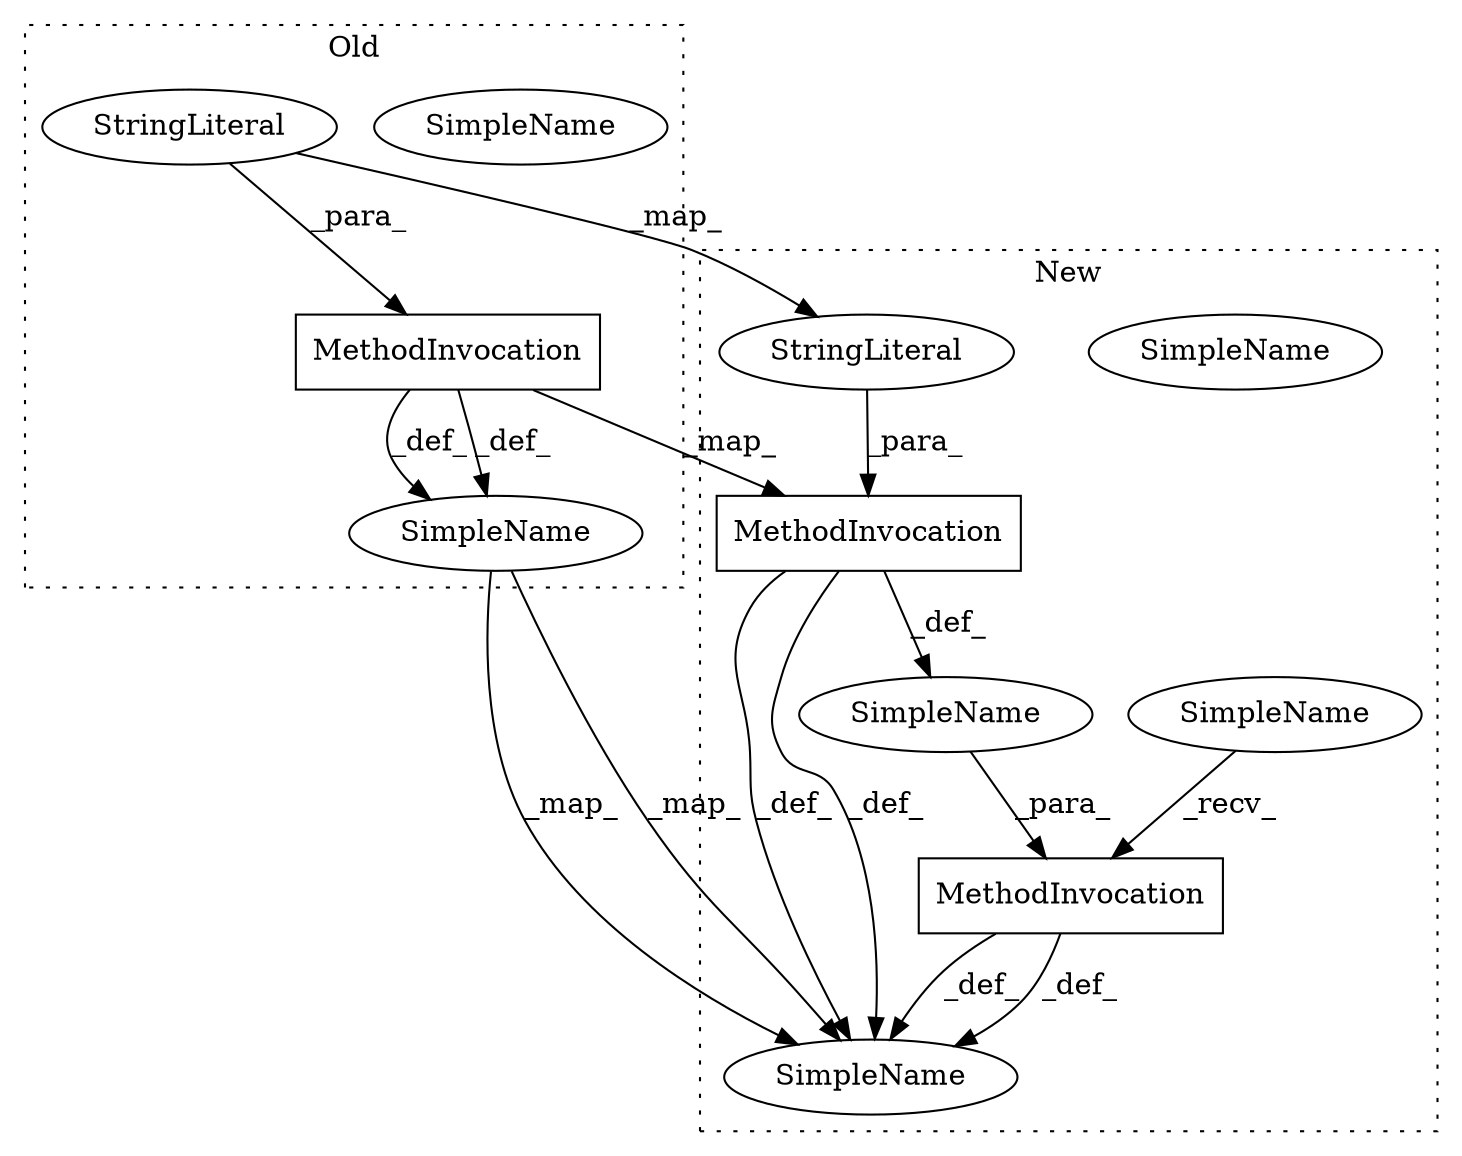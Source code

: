 digraph G {
subgraph cluster0 {
1 [label="MethodInvocation" a="32" s="566,640" l="4,1" shape="box"];
8 [label="SimpleName" a="42" s="550" l="7" shape="ellipse"];
9 [label="SimpleName" a="42" s="550" l="7" shape="ellipse"];
10 [label="StringLiteral" a="45" s="634" l="6" shape="ellipse"];
label = "Old";
style="dotted";
}
subgraph cluster1 {
2 [label="MethodInvocation" a="32" s="646,727" l="4,1" shape="box"];
3 [label="MethodInvocation" a="32" s="634,728" l="4,1" shape="box"];
4 [label="SimpleName" a="42" s="620" l="7" shape="ellipse"];
5 [label="SimpleName" a="42" s="620" l="7" shape="ellipse"];
6 [label="SimpleName" a="42" s="" l="" shape="ellipse"];
7 [label="SimpleName" a="42" s="628" l="5" shape="ellipse"];
11 [label="StringLiteral" a="45" s="714" l="13" shape="ellipse"];
label = "New";
style="dotted";
}
1 -> 9 [label="_def_"];
1 -> 2 [label="_map_"];
1 -> 9 [label="_def_"];
2 -> 4 [label="_def_"];
2 -> 4 [label="_def_"];
2 -> 6 [label="_def_"];
3 -> 4 [label="_def_"];
3 -> 4 [label="_def_"];
6 -> 3 [label="_para_"];
7 -> 3 [label="_recv_"];
9 -> 4 [label="_map_"];
9 -> 4 [label="_map_"];
10 -> 11 [label="_map_"];
10 -> 1 [label="_para_"];
11 -> 2 [label="_para_"];
}